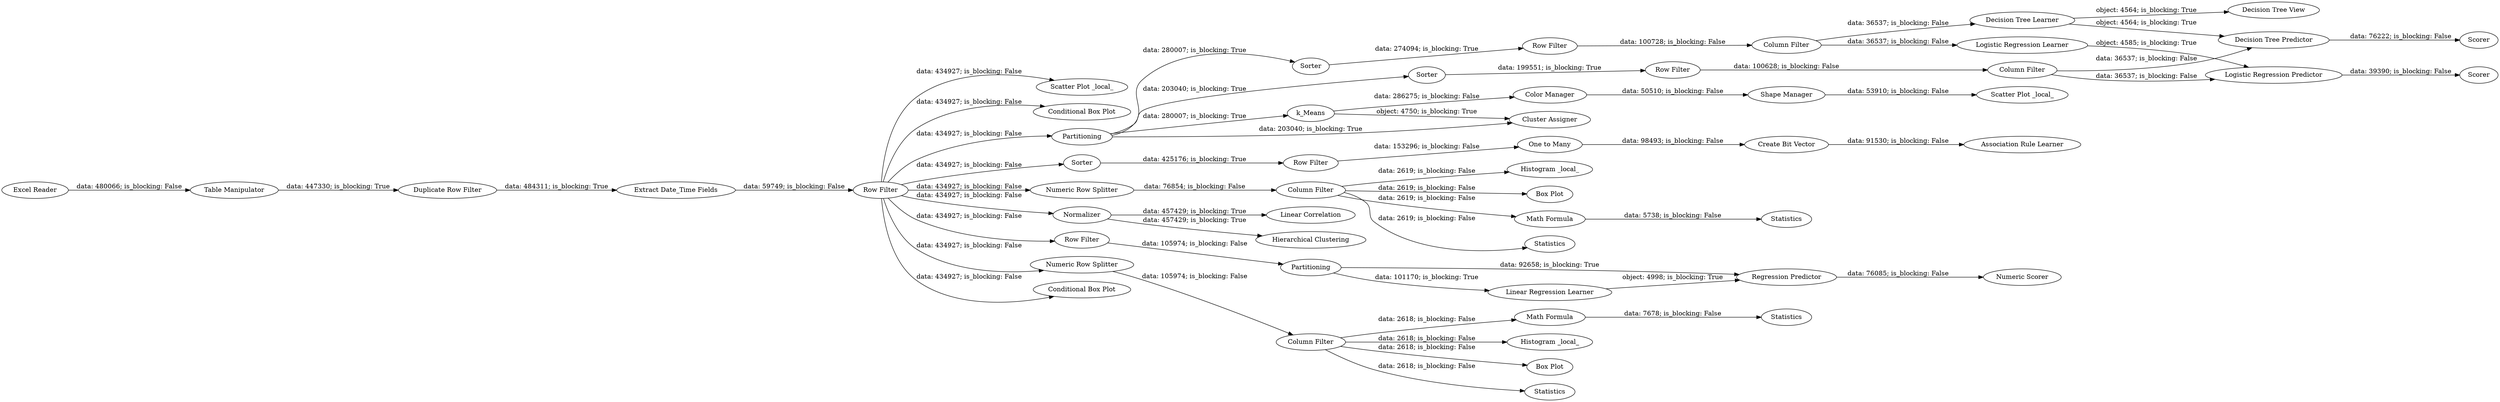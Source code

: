 digraph {
	"-571943300057224712_69" [label="Color Manager"]
	"-571943300057224712_98" [label="Decision Tree Predictor"]
	"-571943300057224712_104" [label=Scorer]
	"-571943300057224712_146" [label="Regression Predictor"]
	"-571943300057224712_173" [label="Row Filter"]
	"-571943300057224712_64" [label="Scatter Plot _local_"]
	"-571943300057224712_79" [label="One to Many"]
	"-571943300057224712_150" [label="Column Filter"]
	"-571943300057224712_63" [label="Conditional Box Plot"]
	"-571943300057224712_20" [label="Histogram _local_"]
	"-571943300057224712_27" [label="Box Plot"]
	"-571943300057224712_66" [label=Partitioning]
	"-571943300057224712_122" [label="Column Filter"]
	"-571943300057224712_71" [label="Scatter Plot _local_"]
	"-571943300057224712_28" [label="Math Formula"]
	"-571943300057224712_65" [label="Linear Correlation"]
	"-571943300057224712_102" [label="Logistic Regression Learner"]
	"-571943300057224712_44" [label="Duplicate Row Filter"]
	"-571943300057224712_67" [label=k_Means]
	"-571943300057224712_120" [label=Sorter]
	"-571943300057224712_118" [label="Row Filter"]
	"-571943300057224712_97" [label="Decision Tree Learner"]
	"-571943300057224712_15" [label="Numeric Row Splitter"]
	"-571943300057224712_29" [label="Math Formula"]
	"-571943300057224712_68" [label="Cluster Assigner"]
	"-571943300057224712_77" [label=Normalizer]
	"-571943300057224712_115" [label=Sorter]
	"-571943300057224712_72" [label="Association Rule Learner"]
	"-571943300057224712_148" [label="Row Filter"]
	"-571943300057224712_22" [label="Histogram _local_"]
	"-571943300057224712_73" [label="Hierarchical Clustering"]
	"-571943300057224712_26" [label="Box Plot"]
	"-571943300057224712_54" [label="Table Manipulator"]
	"-571943300057224712_37" [label="Extract Date_Time Fields"]
	"-571943300057224712_103" [label="Logistic Regression Predictor"]
	"-571943300057224712_23" [label=Statistics]
	"-571943300057224712_117" [label=Sorter]
	"-571943300057224712_70" [label="Shape Manager"]
	"-571943300057224712_74" [label="Create Bit Vector"]
	"-571943300057224712_100" [label=Scorer]
	"-571943300057224712_55" [label=Statistics]
	"-571943300057224712_116" [label="Row Filter"]
	"-571943300057224712_121" [label="Row Filter"]
	"-571943300057224712_149" [label=Partitioning]
	"-571943300057224712_24" [label="Column Filter"]
	"-571943300057224712_14" [label="Numeric Row Splitter"]
	"-571943300057224712_19" [label=Statistics]
	"-571943300057224712_145" [label="Linear Regression Learner"]
	"-571943300057224712_56" [label="Conditional Box Plot"]
	"-571943300057224712_147" [label="Numeric Scorer"]
	"-571943300057224712_47" [label=Statistics]
	"-571943300057224712_10" [label="Excel Reader"]
	"-571943300057224712_25" [label="Column Filter"]
	"-571943300057224712_99" [label="Decision Tree View"]
	"-571943300057224712_150" -> "-571943300057224712_98" [label="data: 36537; is_blocking: False"]
	"-571943300057224712_29" -> "-571943300057224712_55" [label="data: 7678; is_blocking: False"]
	"-571943300057224712_115" -> "-571943300057224712_116" [label="data: 199551; is_blocking: True"]
	"-571943300057224712_25" -> "-571943300057224712_27" [label="data: 2619; is_blocking: False"]
	"-571943300057224712_69" -> "-571943300057224712_70" [label="data: 50510; is_blocking: False"]
	"-571943300057224712_173" -> "-571943300057224712_66" [label="data: 434927; is_blocking: False"]
	"-571943300057224712_14" -> "-571943300057224712_24" [label="data: 105974; is_blocking: False"]
	"-571943300057224712_25" -> "-571943300057224712_28" [label="data: 2619; is_blocking: False"]
	"-571943300057224712_28" -> "-571943300057224712_47" [label="data: 5738; is_blocking: False"]
	"-571943300057224712_173" -> "-571943300057224712_14" [label="data: 434927; is_blocking: False"]
	"-571943300057224712_10" -> "-571943300057224712_54" [label="data: 480066; is_blocking: False"]
	"-571943300057224712_150" -> "-571943300057224712_103" [label="data: 36537; is_blocking: False"]
	"-571943300057224712_148" -> "-571943300057224712_149" [label="data: 105974; is_blocking: False"]
	"-571943300057224712_98" -> "-571943300057224712_100" [label="data: 76222; is_blocking: False"]
	"-571943300057224712_117" -> "-571943300057224712_118" [label="data: 274094; is_blocking: True"]
	"-571943300057224712_70" -> "-571943300057224712_71" [label="data: 53910; is_blocking: False"]
	"-571943300057224712_25" -> "-571943300057224712_20" [label="data: 2619; is_blocking: False"]
	"-571943300057224712_54" -> "-571943300057224712_44" [label="data: 447330; is_blocking: True"]
	"-571943300057224712_173" -> "-571943300057224712_148" [label="data: 434927; is_blocking: False"]
	"-571943300057224712_173" -> "-571943300057224712_64" [label="data: 434927; is_blocking: False"]
	"-571943300057224712_120" -> "-571943300057224712_121" [label="data: 425176; is_blocking: True"]
	"-571943300057224712_116" -> "-571943300057224712_150" [label="data: 100628; is_blocking: False"]
	"-571943300057224712_24" -> "-571943300057224712_23" [label="data: 2618; is_blocking: False"]
	"-571943300057224712_77" -> "-571943300057224712_73" [label="data: 457429; is_blocking: True"]
	"-571943300057224712_24" -> "-571943300057224712_26" [label="data: 2618; is_blocking: False"]
	"-571943300057224712_24" -> "-571943300057224712_29" [label="data: 2618; is_blocking: False"]
	"-571943300057224712_173" -> "-571943300057224712_63" [label="data: 434927; is_blocking: False"]
	"-571943300057224712_25" -> "-571943300057224712_19" [label="data: 2619; is_blocking: False"]
	"-571943300057224712_24" -> "-571943300057224712_22" [label="data: 2618; is_blocking: False"]
	"-571943300057224712_149" -> "-571943300057224712_145" [label="data: 101170; is_blocking: True"]
	"-571943300057224712_77" -> "-571943300057224712_65" [label="data: 457429; is_blocking: True"]
	"-571943300057224712_67" -> "-571943300057224712_68" [label="object: 4750; is_blocking: True"]
	"-571943300057224712_173" -> "-571943300057224712_120" [label="data: 434927; is_blocking: False"]
	"-571943300057224712_149" -> "-571943300057224712_146" [label="data: 92658; is_blocking: True"]
	"-571943300057224712_173" -> "-571943300057224712_56" [label="data: 434927; is_blocking: False"]
	"-571943300057224712_173" -> "-571943300057224712_77" [label="data: 434927; is_blocking: False"]
	"-571943300057224712_97" -> "-571943300057224712_99" [label="object: 4564; is_blocking: True"]
	"-571943300057224712_103" -> "-571943300057224712_104" [label="data: 39390; is_blocking: False"]
	"-571943300057224712_74" -> "-571943300057224712_72" [label="data: 91530; is_blocking: False"]
	"-571943300057224712_79" -> "-571943300057224712_74" [label="data: 98493; is_blocking: False"]
	"-571943300057224712_66" -> "-571943300057224712_117" [label="data: 280007; is_blocking: True"]
	"-571943300057224712_15" -> "-571943300057224712_25" [label="data: 76854; is_blocking: False"]
	"-571943300057224712_118" -> "-571943300057224712_122" [label="data: 100728; is_blocking: False"]
	"-571943300057224712_122" -> "-571943300057224712_97" [label="data: 36537; is_blocking: False"]
	"-571943300057224712_146" -> "-571943300057224712_147" [label="data: 76085; is_blocking: False"]
	"-571943300057224712_66" -> "-571943300057224712_68" [label="data: 203040; is_blocking: True"]
	"-571943300057224712_67" -> "-571943300057224712_69" [label="data: 286275; is_blocking: False"]
	"-571943300057224712_97" -> "-571943300057224712_98" [label="object: 4564; is_blocking: True"]
	"-571943300057224712_121" -> "-571943300057224712_79" [label="data: 153296; is_blocking: False"]
	"-571943300057224712_44" -> "-571943300057224712_37" [label="data: 484311; is_blocking: True"]
	"-571943300057224712_173" -> "-571943300057224712_15" [label="data: 434927; is_blocking: False"]
	"-571943300057224712_102" -> "-571943300057224712_103" [label="object: 4585; is_blocking: True"]
	"-571943300057224712_122" -> "-571943300057224712_102" [label="data: 36537; is_blocking: False"]
	"-571943300057224712_66" -> "-571943300057224712_115" [label="data: 203040; is_blocking: True"]
	"-571943300057224712_145" -> "-571943300057224712_146" [label="object: 4998; is_blocking: True"]
	"-571943300057224712_37" -> "-571943300057224712_173" [label="data: 59749; is_blocking: False"]
	"-571943300057224712_66" -> "-571943300057224712_67" [label="data: 280007; is_blocking: True"]
	rankdir=LR
}

